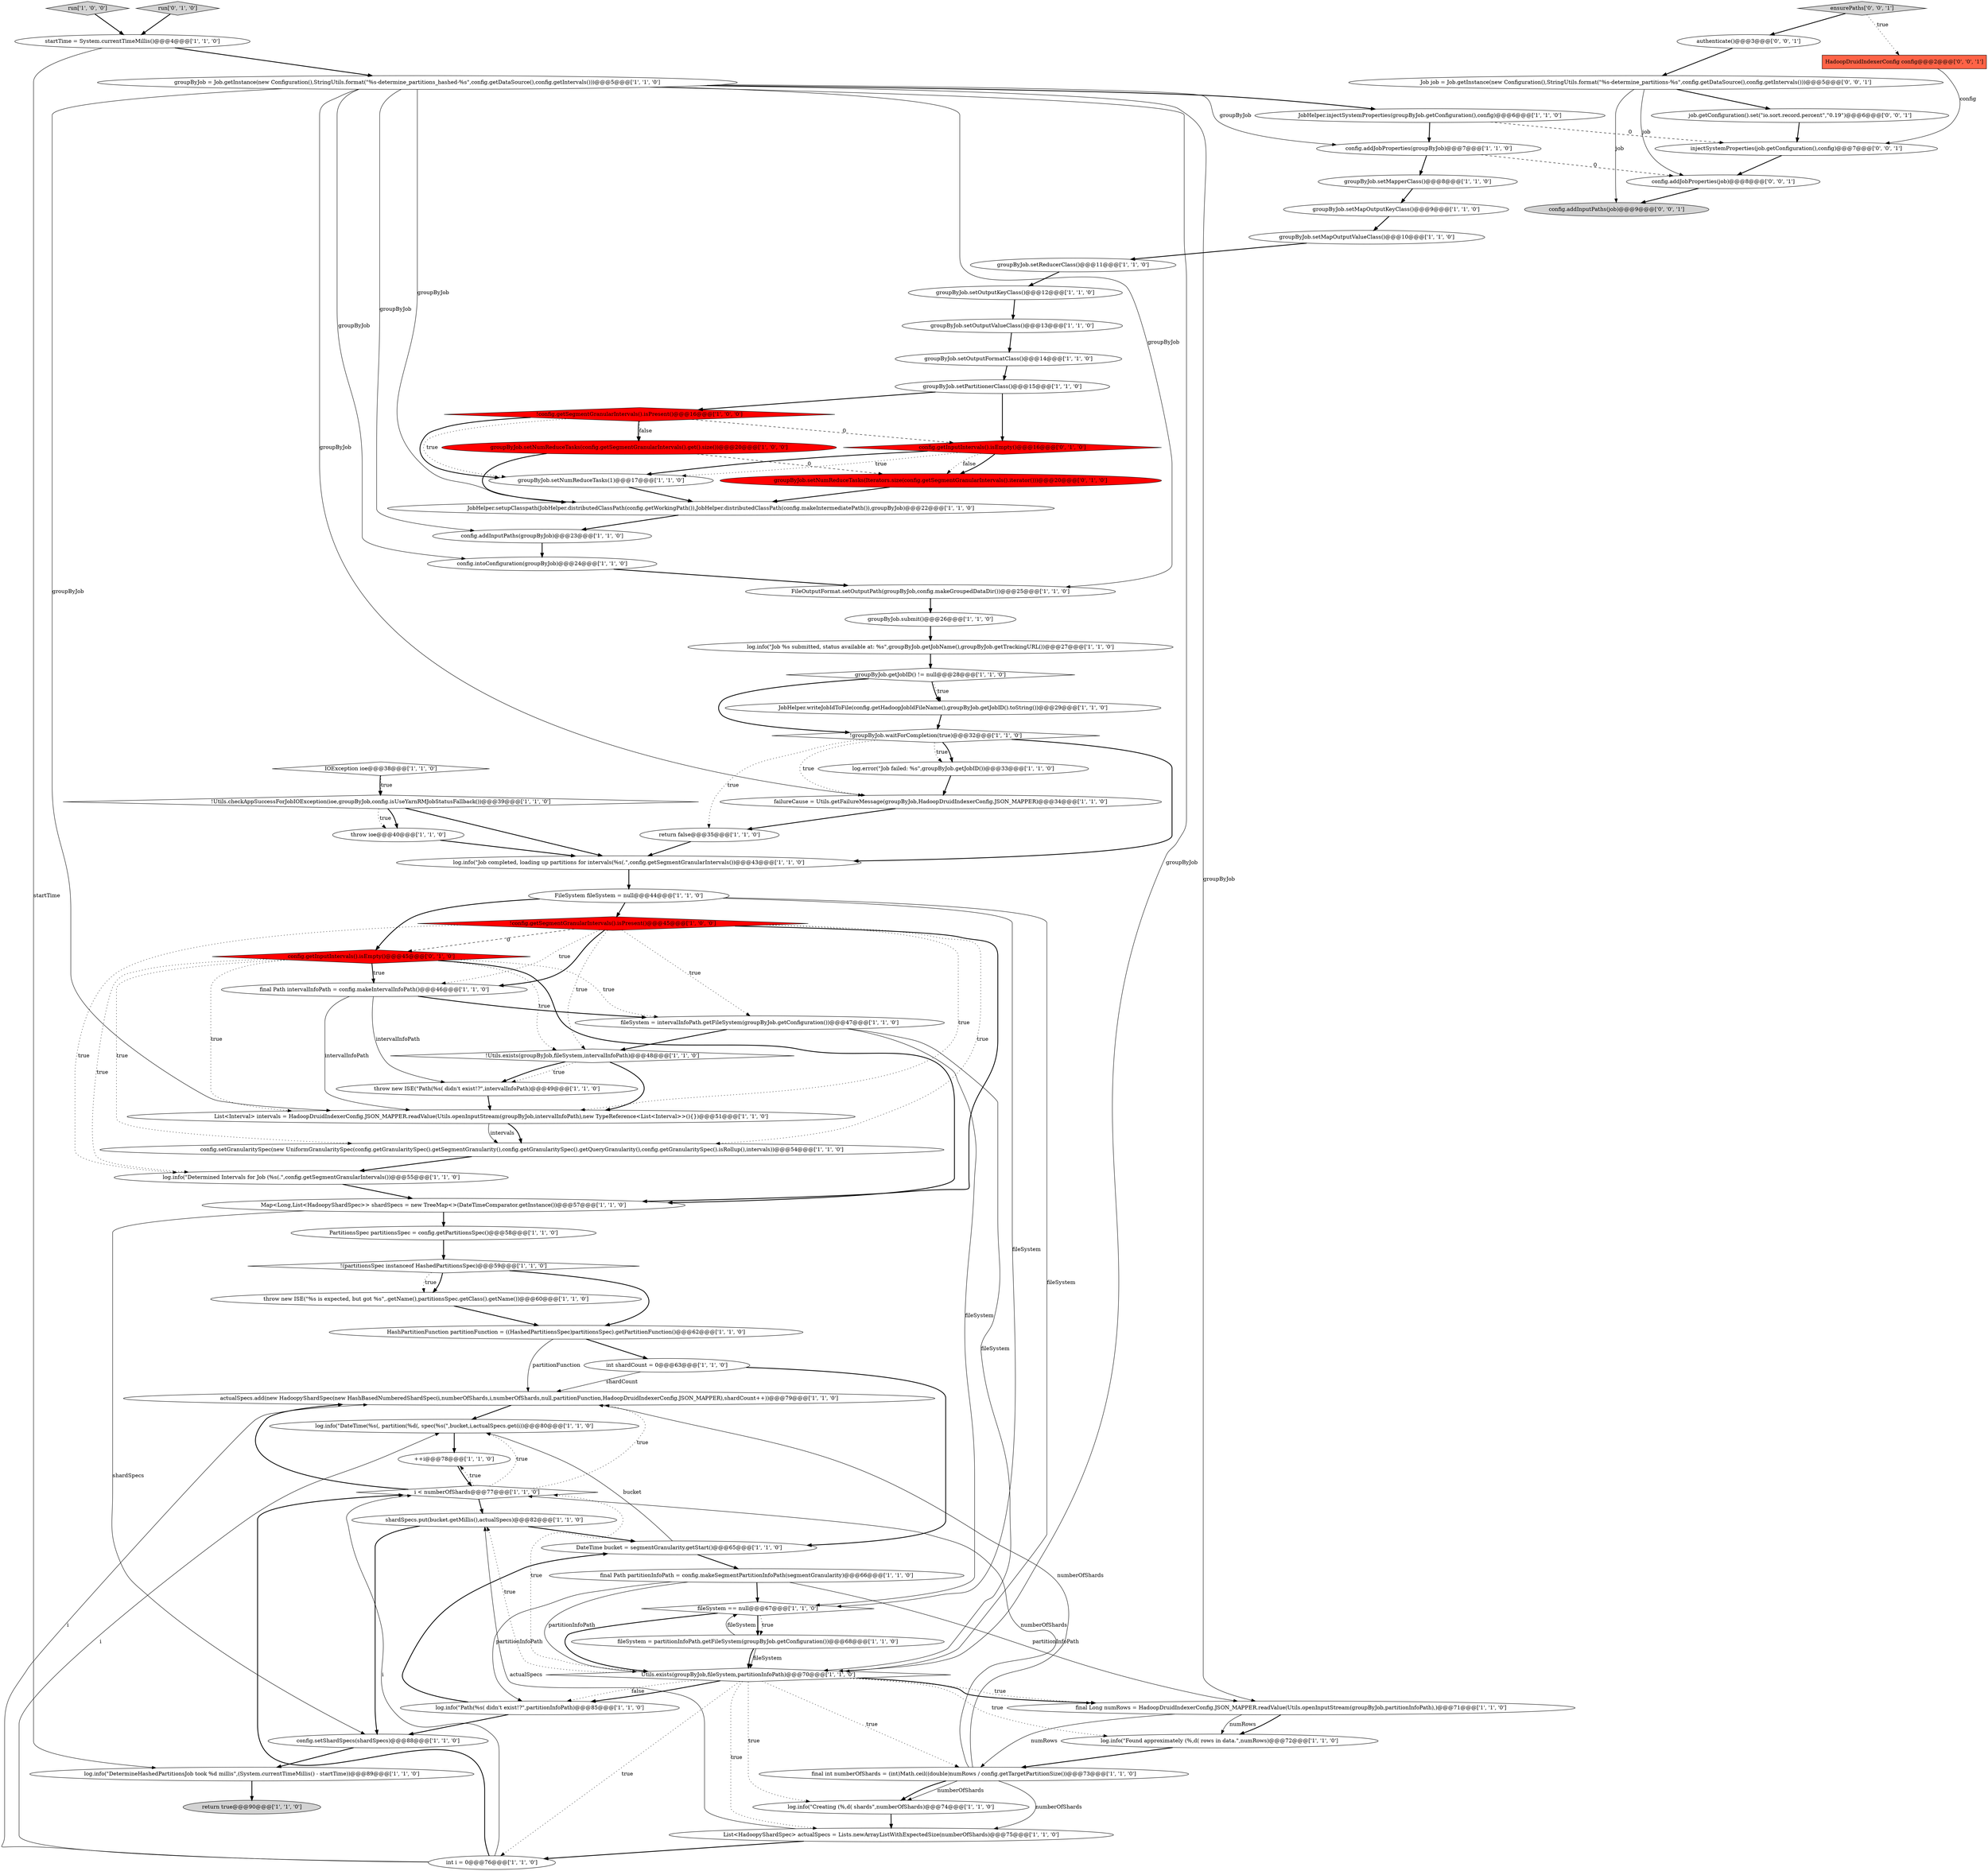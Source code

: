 digraph {
16 [style = filled, label = "!Utils.exists(groupByJob,fileSystem,intervalInfoPath)@@@48@@@['1', '1', '0']", fillcolor = white, shape = diamond image = "AAA0AAABBB1BBB"];
18 [style = filled, label = "PartitionsSpec partitionsSpec = config.getPartitionsSpec()@@@58@@@['1', '1', '0']", fillcolor = white, shape = ellipse image = "AAA0AAABBB1BBB"];
23 [style = filled, label = "log.info(\"Creating (%,d( shards\",numberOfShards)@@@74@@@['1', '1', '0']", fillcolor = white, shape = ellipse image = "AAA0AAABBB1BBB"];
57 [style = filled, label = "shardSpecs.put(bucket.getMillis(),actualSpecs)@@@82@@@['1', '1', '0']", fillcolor = white, shape = ellipse image = "AAA0AAABBB1BBB"];
58 [style = filled, label = "groupByJob.setNumReduceTasks(config.getSegmentGranularIntervals().get().size())@@@20@@@['1', '0', '0']", fillcolor = red, shape = ellipse image = "AAA1AAABBB1BBB"];
31 [style = filled, label = "log.info(\"Determined Intervals for Job (%s(.\",config.getSegmentGranularIntervals())@@@55@@@['1', '1', '0']", fillcolor = white, shape = ellipse image = "AAA0AAABBB1BBB"];
13 [style = filled, label = "log.info(\"Path(%s( didn't exist!?\",partitionInfoPath)@@@85@@@['1', '1', '0']", fillcolor = white, shape = ellipse image = "AAA0AAABBB1BBB"];
46 [style = filled, label = "groupByJob.setMapOutputKeyClass()@@@9@@@['1', '1', '0']", fillcolor = white, shape = ellipse image = "AAA0AAABBB1BBB"];
0 [style = filled, label = "config.intoConfiguration(groupByJob)@@@24@@@['1', '1', '0']", fillcolor = white, shape = ellipse image = "AAA0AAABBB1BBB"];
21 [style = filled, label = "failureCause = Utils.getFailureMessage(groupByJob,HadoopDruidIndexerConfig.JSON_MAPPER)@@@34@@@['1', '1', '0']", fillcolor = white, shape = ellipse image = "AAA0AAABBB1BBB"];
74 [style = filled, label = "config.addJobProperties(job)@@@8@@@['0', '0', '1']", fillcolor = white, shape = ellipse image = "AAA0AAABBB3BBB"];
20 [style = filled, label = "Map<Long,List<HadoopyShardSpec>> shardSpecs = new TreeMap<>(DateTimeComparator.getInstance())@@@57@@@['1', '1', '0']", fillcolor = white, shape = ellipse image = "AAA0AAABBB1BBB"];
3 [style = filled, label = "groupByJob.setMapperClass()@@@8@@@['1', '1', '0']", fillcolor = white, shape = ellipse image = "AAA0AAABBB1BBB"];
50 [style = filled, label = "log.error(\"Job failed: %s\",groupByJob.getJobID())@@@33@@@['1', '1', '0']", fillcolor = white, shape = ellipse image = "AAA0AAABBB1BBB"];
35 [style = filled, label = "groupByJob.setOutputKeyClass()@@@12@@@['1', '1', '0']", fillcolor = white, shape = ellipse image = "AAA0AAABBB1BBB"];
61 [style = filled, label = "final int numberOfShards = (int)Math.ceil((double)numRows / config.getTargetPartitionSize())@@@73@@@['1', '1', '0']", fillcolor = white, shape = ellipse image = "AAA0AAABBB1BBB"];
28 [style = filled, label = "config.setGranularitySpec(new UniformGranularitySpec(config.getGranularitySpec().getSegmentGranularity(),config.getGranularitySpec().getQueryGranularity(),config.getGranularitySpec().isRollup(),intervals))@@@54@@@['1', '1', '0']", fillcolor = white, shape = ellipse image = "AAA0AAABBB1BBB"];
2 [style = filled, label = "throw new ISE(\"%s is expected, but got %s\",.getName(),partitionsSpec.getClass().getName())@@@60@@@['1', '1', '0']", fillcolor = white, shape = ellipse image = "AAA0AAABBB1BBB"];
33 [style = filled, label = "startTime = System.currentTimeMillis()@@@4@@@['1', '1', '0']", fillcolor = white, shape = ellipse image = "AAA0AAABBB1BBB"];
44 [style = filled, label = "groupByJob.setMapOutputValueClass()@@@10@@@['1', '1', '0']", fillcolor = white, shape = ellipse image = "AAA0AAABBB1BBB"];
38 [style = filled, label = "log.info(\"Job completed, loading up partitions for intervals(%s(.\",config.getSegmentGranularIntervals())@@@43@@@['1', '1', '0']", fillcolor = white, shape = ellipse image = "AAA0AAABBB1BBB"];
30 [style = filled, label = "groupByJob.setReducerClass()@@@11@@@['1', '1', '0']", fillcolor = white, shape = ellipse image = "AAA0AAABBB1BBB"];
41 [style = filled, label = "int i = 0@@@76@@@['1', '1', '0']", fillcolor = white, shape = ellipse image = "AAA0AAABBB1BBB"];
27 [style = filled, label = "run['1', '0', '0']", fillcolor = lightgray, shape = diamond image = "AAA0AAABBB1BBB"];
14 [style = filled, label = "config.addJobProperties(groupByJob)@@@7@@@['1', '1', '0']", fillcolor = white, shape = ellipse image = "AAA0AAABBB1BBB"];
45 [style = filled, label = "log.info(\"DetermineHashedPartitionsJob took %d millis\",(System.currentTimeMillis() - startTime))@@@89@@@['1', '1', '0']", fillcolor = white, shape = ellipse image = "AAA0AAABBB1BBB"];
76 [style = filled, label = "Job job = Job.getInstance(new Configuration(),StringUtils.format(\"%s-determine_partitions-%s\",config.getDataSource(),config.getIntervals()))@@@5@@@['0', '0', '1']", fillcolor = white, shape = ellipse image = "AAA0AAABBB3BBB"];
59 [style = filled, label = "groupByJob = Job.getInstance(new Configuration(),StringUtils.format(\"%s-determine_partitions_hashed-%s\",config.getDataSource(),config.getIntervals()))@@@5@@@['1', '1', '0']", fillcolor = white, shape = ellipse image = "AAA0AAABBB1BBB"];
5 [style = filled, label = "config.setShardSpecs(shardSpecs)@@@88@@@['1', '1', '0']", fillcolor = white, shape = ellipse image = "AAA0AAABBB1BBB"];
43 [style = filled, label = "Utils.exists(groupByJob,fileSystem,partitionInfoPath)@@@70@@@['1', '1', '0']", fillcolor = white, shape = diamond image = "AAA0AAABBB1BBB"];
32 [style = filled, label = "fileSystem = partitionInfoPath.getFileSystem(groupByJob.getConfiguration())@@@68@@@['1', '1', '0']", fillcolor = white, shape = ellipse image = "AAA0AAABBB1BBB"];
68 [style = filled, label = "config.getInputIntervals().isEmpty()@@@16@@@['0', '1', '0']", fillcolor = red, shape = diamond image = "AAA1AAABBB2BBB"];
49 [style = filled, label = "config.addInputPaths(groupByJob)@@@23@@@['1', '1', '0']", fillcolor = white, shape = ellipse image = "AAA0AAABBB1BBB"];
34 [style = filled, label = "JobHelper.setupClasspath(JobHelper.distributedClassPath(config.getWorkingPath()),JobHelper.distributedClassPath(config.makeIntermediatePath()),groupByJob)@@@22@@@['1', '1', '0']", fillcolor = white, shape = ellipse image = "AAA0AAABBB1BBB"];
19 [style = filled, label = "i < numberOfShards@@@77@@@['1', '1', '0']", fillcolor = white, shape = diamond image = "AAA0AAABBB1BBB"];
1 [style = filled, label = "final Path partitionInfoPath = config.makeSegmentPartitionInfoPath(segmentGranularity)@@@66@@@['1', '1', '0']", fillcolor = white, shape = ellipse image = "AAA0AAABBB1BBB"];
62 [style = filled, label = "groupByJob.submit()@@@26@@@['1', '1', '0']", fillcolor = white, shape = ellipse image = "AAA0AAABBB1BBB"];
40 [style = filled, label = "final Path intervalInfoPath = config.makeIntervalInfoPath()@@@46@@@['1', '1', '0']", fillcolor = white, shape = ellipse image = "AAA0AAABBB1BBB"];
48 [style = filled, label = "List<HadoopyShardSpec> actualSpecs = Lists.newArrayListWithExpectedSize(numberOfShards)@@@75@@@['1', '1', '0']", fillcolor = white, shape = ellipse image = "AAA0AAABBB1BBB"];
67 [style = filled, label = "groupByJob.setNumReduceTasks(Iterators.size(config.getSegmentGranularIntervals().iterator()))@@@20@@@['0', '1', '0']", fillcolor = red, shape = ellipse image = "AAA1AAABBB2BBB"];
69 [style = filled, label = "config.getInputIntervals().isEmpty()@@@45@@@['0', '1', '0']", fillcolor = red, shape = diamond image = "AAA1AAABBB2BBB"];
71 [style = filled, label = "job.getConfiguration().set(\"io.sort.record.percent\",\"0.19\")@@@6@@@['0', '0', '1']", fillcolor = white, shape = ellipse image = "AAA0AAABBB3BBB"];
10 [style = filled, label = "groupByJob.setPartitionerClass()@@@15@@@['1', '1', '0']", fillcolor = white, shape = ellipse image = "AAA0AAABBB1BBB"];
15 [style = filled, label = "HashPartitionFunction partitionFunction = ((HashedPartitionsSpec)partitionsSpec).getPartitionFunction()@@@62@@@['1', '1', '0']", fillcolor = white, shape = ellipse image = "AAA0AAABBB1BBB"];
52 [style = filled, label = "JobHelper.injectSystemProperties(groupByJob.getConfiguration(),config)@@@6@@@['1', '1', '0']", fillcolor = white, shape = ellipse image = "AAA0AAABBB1BBB"];
70 [style = filled, label = "run['0', '1', '0']", fillcolor = lightgray, shape = diamond image = "AAA0AAABBB2BBB"];
63 [style = filled, label = "FileOutputFormat.setOutputPath(groupByJob,config.makeGroupedDataDir())@@@25@@@['1', '1', '0']", fillcolor = white, shape = ellipse image = "AAA0AAABBB1BBB"];
54 [style = filled, label = "FileSystem fileSystem = null@@@44@@@['1', '1', '0']", fillcolor = white, shape = ellipse image = "AAA0AAABBB1BBB"];
29 [style = filled, label = "actualSpecs.add(new HadoopyShardSpec(new HashBasedNumberedShardSpec(i,numberOfShards,i,numberOfShards,null,partitionFunction,HadoopDruidIndexerConfig.JSON_MAPPER),shardCount++))@@@79@@@['1', '1', '0']", fillcolor = white, shape = ellipse image = "AAA0AAABBB1BBB"];
11 [style = filled, label = "throw new ISE(\"Path(%s( didn't exist!?\",intervalInfoPath)@@@49@@@['1', '1', '0']", fillcolor = white, shape = ellipse image = "AAA0AAABBB1BBB"];
47 [style = filled, label = "List<Interval> intervals = HadoopDruidIndexerConfig.JSON_MAPPER.readValue(Utils.openInputStream(groupByJob,intervalInfoPath),new TypeReference<List<Interval>>(){})@@@51@@@['1', '1', '0']", fillcolor = white, shape = ellipse image = "AAA0AAABBB1BBB"];
22 [style = filled, label = "IOException ioe@@@38@@@['1', '1', '0']", fillcolor = white, shape = diamond image = "AAA0AAABBB1BBB"];
75 [style = filled, label = "HadoopDruidIndexerConfig config@@@2@@@['0', '0', '1']", fillcolor = tomato, shape = box image = "AAA0AAABBB3BBB"];
17 [style = filled, label = "return false@@@35@@@['1', '1', '0']", fillcolor = white, shape = ellipse image = "AAA0AAABBB1BBB"];
60 [style = filled, label = "fileSystem == null@@@67@@@['1', '1', '0']", fillcolor = white, shape = diamond image = "AAA0AAABBB1BBB"];
73 [style = filled, label = "config.addInputPaths(job)@@@9@@@['0', '0', '1']", fillcolor = lightgray, shape = ellipse image = "AAA0AAABBB3BBB"];
77 [style = filled, label = "authenticate()@@@3@@@['0', '0', '1']", fillcolor = white, shape = ellipse image = "AAA0AAABBB3BBB"];
24 [style = filled, label = "log.info(\"Found approximately (%,d( rows in data.\",numRows)@@@72@@@['1', '1', '0']", fillcolor = white, shape = ellipse image = "AAA0AAABBB1BBB"];
66 [style = filled, label = "groupByJob.setOutputValueClass()@@@13@@@['1', '1', '0']", fillcolor = white, shape = ellipse image = "AAA0AAABBB1BBB"];
65 [style = filled, label = "DateTime bucket = segmentGranularity.getStart()@@@65@@@['1', '1', '0']", fillcolor = white, shape = ellipse image = "AAA0AAABBB1BBB"];
9 [style = filled, label = "final Long numRows = HadoopDruidIndexerConfig.JSON_MAPPER.readValue(Utils.openInputStream(groupByJob,partitionInfoPath),)@@@71@@@['1', '1', '0']", fillcolor = white, shape = ellipse image = "AAA0AAABBB1BBB"];
39 [style = filled, label = "return true@@@90@@@['1', '1', '0']", fillcolor = lightgray, shape = ellipse image = "AAA0AAABBB1BBB"];
51 [style = filled, label = "log.info(\"DateTime(%s(, partition(%d(, spec(%s(\",bucket,i,actualSpecs.get(i))@@@80@@@['1', '1', '0']", fillcolor = white, shape = ellipse image = "AAA0AAABBB1BBB"];
56 [style = filled, label = "groupByJob.getJobID() != null@@@28@@@['1', '1', '0']", fillcolor = white, shape = diamond image = "AAA0AAABBB1BBB"];
72 [style = filled, label = "ensurePaths['0', '0', '1']", fillcolor = lightgray, shape = diamond image = "AAA0AAABBB3BBB"];
78 [style = filled, label = "injectSystemProperties(job.getConfiguration(),config)@@@7@@@['0', '0', '1']", fillcolor = white, shape = ellipse image = "AAA0AAABBB3BBB"];
7 [style = filled, label = "throw ioe@@@40@@@['1', '1', '0']", fillcolor = white, shape = ellipse image = "AAA0AAABBB1BBB"];
25 [style = filled, label = "fileSystem = intervalInfoPath.getFileSystem(groupByJob.getConfiguration())@@@47@@@['1', '1', '0']", fillcolor = white, shape = ellipse image = "AAA0AAABBB1BBB"];
36 [style = filled, label = "groupByJob.setOutputFormatClass()@@@14@@@['1', '1', '0']", fillcolor = white, shape = ellipse image = "AAA0AAABBB1BBB"];
8 [style = filled, label = "groupByJob.setNumReduceTasks(1)@@@17@@@['1', '1', '0']", fillcolor = white, shape = ellipse image = "AAA0AAABBB1BBB"];
42 [style = filled, label = "JobHelper.writeJobIdToFile(config.getHadoopJobIdFileName(),groupByJob.getJobID().toString())@@@29@@@['1', '1', '0']", fillcolor = white, shape = ellipse image = "AAA0AAABBB1BBB"];
37 [style = filled, label = "++i@@@78@@@['1', '1', '0']", fillcolor = white, shape = ellipse image = "AAA0AAABBB1BBB"];
64 [style = filled, label = "int shardCount = 0@@@63@@@['1', '1', '0']", fillcolor = white, shape = ellipse image = "AAA0AAABBB1BBB"];
4 [style = filled, label = "!(partitionsSpec instanceof HashedPartitionsSpec)@@@59@@@['1', '1', '0']", fillcolor = white, shape = diamond image = "AAA0AAABBB1BBB"];
6 [style = filled, label = "!config.getSegmentGranularIntervals().isPresent()@@@16@@@['1', '0', '0']", fillcolor = red, shape = diamond image = "AAA1AAABBB1BBB"];
26 [style = filled, label = "!Utils.checkAppSuccessForJobIOException(ioe,groupByJob,config.isUseYarnRMJobStatusFallback())@@@39@@@['1', '1', '0']", fillcolor = white, shape = diamond image = "AAA0AAABBB1BBB"];
53 [style = filled, label = "!groupByJob.waitForCompletion(true)@@@32@@@['1', '1', '0']", fillcolor = white, shape = diamond image = "AAA0AAABBB1BBB"];
55 [style = filled, label = "!config.getSegmentGranularIntervals().isPresent()@@@45@@@['1', '0', '0']", fillcolor = red, shape = diamond image = "AAA1AAABBB1BBB"];
12 [style = filled, label = "log.info(\"Job %s submitted, status available at: %s\",groupByJob.getJobName(),groupByJob.getTrackingURL())@@@27@@@['1', '1', '0']", fillcolor = white, shape = ellipse image = "AAA0AAABBB1BBB"];
14->3 [style = bold, label=""];
54->55 [style = bold, label=""];
65->51 [style = solid, label="bucket"];
56->42 [style = dotted, label="true"];
54->60 [style = solid, label="fileSystem"];
41->19 [style = bold, label=""];
72->75 [style = dotted, label="true"];
48->57 [style = solid, label="actualSpecs"];
4->15 [style = bold, label=""];
55->40 [style = bold, label=""];
40->25 [style = bold, label=""];
60->32 [style = bold, label=""];
76->73 [style = solid, label="job"];
55->28 [style = dotted, label="true"];
5->45 [style = bold, label=""];
49->0 [style = bold, label=""];
76->71 [style = bold, label=""];
9->61 [style = solid, label="numRows"];
41->51 [style = solid, label="i"];
55->31 [style = dotted, label="true"];
59->34 [style = solid, label="groupByJob"];
69->47 [style = dotted, label="true"];
43->13 [style = dotted, label="false"];
17->38 [style = bold, label=""];
52->14 [style = bold, label=""];
59->49 [style = solid, label="groupByJob"];
2->15 [style = bold, label=""];
25->60 [style = solid, label="fileSystem"];
59->63 [style = solid, label="groupByJob"];
66->36 [style = bold, label=""];
27->33 [style = bold, label=""];
31->20 [style = bold, label=""];
53->38 [style = bold, label=""];
59->9 [style = solid, label="groupByJob"];
68->8 [style = dotted, label="true"];
56->53 [style = bold, label=""];
9->24 [style = bold, label=""];
29->51 [style = bold, label=""];
43->57 [style = dotted, label="true"];
54->43 [style = solid, label="fileSystem"];
8->34 [style = bold, label=""];
3->46 [style = bold, label=""];
41->29 [style = solid, label="i"];
6->68 [style = dashed, label="0"];
48->41 [style = bold, label=""];
26->7 [style = bold, label=""];
35->66 [style = bold, label=""];
20->5 [style = solid, label="shardSpecs"];
1->13 [style = solid, label="partitionInfoPath"];
47->28 [style = bold, label=""];
72->77 [style = bold, label=""];
43->9 [style = dotted, label="true"];
70->33 [style = bold, label=""];
55->40 [style = dotted, label="true"];
4->2 [style = bold, label=""];
19->37 [style = dotted, label="true"];
69->20 [style = bold, label=""];
59->43 [style = solid, label="groupByJob"];
25->43 [style = solid, label="fileSystem"];
64->29 [style = solid, label="shardCount"];
76->74 [style = solid, label="job"];
23->48 [style = bold, label=""];
43->13 [style = bold, label=""];
20->18 [style = bold, label=""];
19->57 [style = bold, label=""];
63->62 [style = bold, label=""];
18->4 [style = bold, label=""];
61->23 [style = solid, label="numberOfShards"];
19->29 [style = dotted, label="true"];
75->78 [style = solid, label="config"];
57->5 [style = bold, label=""];
55->69 [style = dashed, label="0"];
13->5 [style = bold, label=""];
58->34 [style = bold, label=""];
57->65 [style = bold, label=""];
15->64 [style = bold, label=""];
43->23 [style = dotted, label="true"];
16->11 [style = dotted, label="true"];
65->1 [style = bold, label=""];
4->2 [style = dotted, label="true"];
60->32 [style = dotted, label="true"];
71->78 [style = bold, label=""];
26->7 [style = dotted, label="true"];
46->44 [style = bold, label=""];
44->30 [style = bold, label=""];
22->26 [style = bold, label=""];
24->61 [style = bold, label=""];
40->47 [style = solid, label="intervalInfoPath"];
69->28 [style = dotted, label="true"];
15->29 [style = solid, label="partitionFunction"];
78->74 [style = bold, label=""];
59->21 [style = solid, label="groupByJob"];
43->24 [style = dotted, label="true"];
55->16 [style = dotted, label="true"];
34->49 [style = bold, label=""];
38->54 [style = bold, label=""];
19->29 [style = bold, label=""];
28->31 [style = bold, label=""];
61->48 [style = solid, label="numberOfShards"];
59->47 [style = solid, label="groupByJob"];
59->14 [style = solid, label="groupByJob"];
53->50 [style = dotted, label="true"];
55->47 [style = dotted, label="true"];
25->16 [style = bold, label=""];
69->40 [style = bold, label=""];
43->9 [style = bold, label=""];
10->6 [style = bold, label=""];
1->43 [style = solid, label="partitionInfoPath"];
53->50 [style = bold, label=""];
52->78 [style = dashed, label="0"];
51->37 [style = bold, label=""];
30->35 [style = bold, label=""];
9->24 [style = solid, label="numRows"];
22->26 [style = dotted, label="true"];
12->56 [style = bold, label=""];
6->8 [style = dotted, label="true"];
43->61 [style = dotted, label="true"];
61->23 [style = bold, label=""];
64->65 [style = bold, label=""];
33->59 [style = bold, label=""];
43->48 [style = dotted, label="true"];
11->47 [style = bold, label=""];
0->63 [style = bold, label=""];
68->67 [style = dotted, label="false"];
60->43 [style = bold, label=""];
69->25 [style = dotted, label="true"];
6->58 [style = dotted, label="false"];
14->74 [style = dashed, label="0"];
1->9 [style = solid, label="partitionInfoPath"];
45->39 [style = bold, label=""];
1->60 [style = bold, label=""];
36->10 [style = bold, label=""];
13->65 [style = bold, label=""];
61->29 [style = solid, label="numberOfShards"];
10->68 [style = bold, label=""];
16->11 [style = bold, label=""];
55->25 [style = dotted, label="true"];
68->67 [style = bold, label=""];
55->20 [style = bold, label=""];
69->31 [style = dotted, label="true"];
16->47 [style = bold, label=""];
59->52 [style = bold, label=""];
74->73 [style = bold, label=""];
54->69 [style = bold, label=""];
53->17 [style = dotted, label="true"];
41->19 [style = solid, label="i"];
69->16 [style = dotted, label="true"];
32->43 [style = bold, label=""];
56->42 [style = bold, label=""];
26->38 [style = bold, label=""];
7->38 [style = bold, label=""];
77->76 [style = bold, label=""];
19->51 [style = dotted, label="true"];
62->12 [style = bold, label=""];
33->45 [style = solid, label="startTime"];
61->19 [style = solid, label="numberOfShards"];
47->28 [style = solid, label="intervals"];
32->43 [style = solid, label="fileSystem"];
32->60 [style = solid, label="fileSystem"];
6->8 [style = bold, label=""];
58->67 [style = dashed, label="0"];
43->41 [style = dotted, label="true"];
53->21 [style = dotted, label="true"];
37->19 [style = bold, label=""];
59->0 [style = solid, label="groupByJob"];
6->58 [style = bold, label=""];
50->21 [style = bold, label=""];
68->8 [style = bold, label=""];
40->11 [style = solid, label="intervalInfoPath"];
43->19 [style = dotted, label="true"];
21->17 [style = bold, label=""];
69->40 [style = dotted, label="true"];
42->53 [style = bold, label=""];
67->34 [style = bold, label=""];
}

